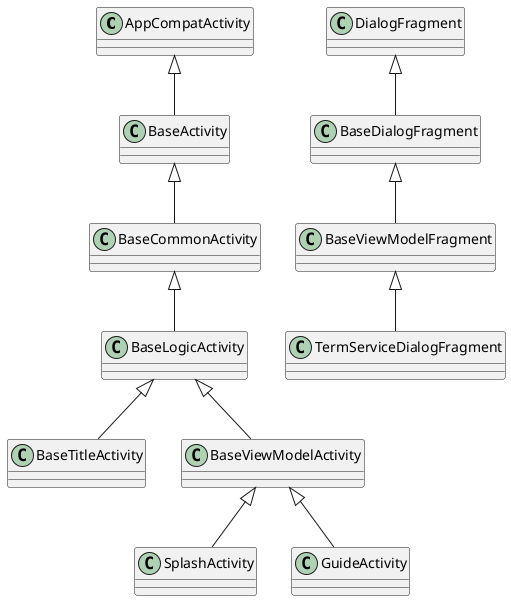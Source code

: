 @startuml
'https://plantuml.com/class-diagram

AppCompatActivity    <|--    BaseActivity
BaseActivity         <|--    BaseCommonActivity
BaseCommonActivity   <|--    BaseLogicActivity
BaseLogicActivity    <|--    BaseTitleActivity
BaseViewModelActivity    <|--    SplashActivity
BaseViewModelActivity <|-- GuideActivity

DialogFragment    <|--    BaseDialogFragment
BaseDialogFragment   <|--    BaseViewModelFragment
BaseViewModelFragment <|--    TermServiceDialogFragment


BaseLogicActivity <|-- BaseViewModelActivity


@enduml